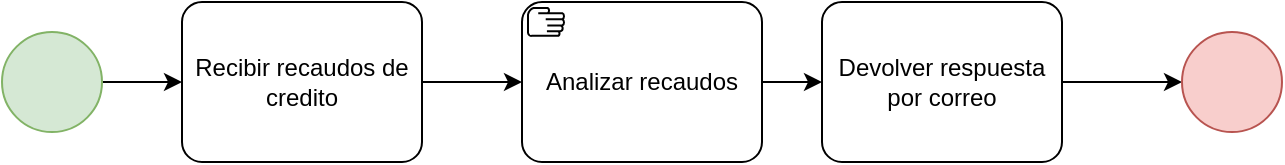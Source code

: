 <mxfile version="14.9.6" type="device"><diagram id="cFTpvui5wbKzZ0ObZmHG" name="Página-1"><mxGraphModel dx="946" dy="631" grid="1" gridSize="10" guides="1" tooltips="1" connect="1" arrows="1" fold="1" page="1" pageScale="1" pageWidth="827" pageHeight="1169" math="0" shadow="0"><root><mxCell id="0"/><mxCell id="1" parent="0"/><mxCell id="pUtozqCBttjD-g0ZZkhT-7" style="edgeStyle=orthogonalEdgeStyle;rounded=0;orthogonalLoop=1;jettySize=auto;html=1;exitX=1;exitY=0.5;exitDx=0;exitDy=0;exitPerimeter=0;" edge="1" parent="1" source="pUtozqCBttjD-g0ZZkhT-2" target="pUtozqCBttjD-g0ZZkhT-3"><mxGeometry relative="1" as="geometry"/></mxCell><mxCell id="pUtozqCBttjD-g0ZZkhT-2" value="" style="points=[[0.145,0.145,0],[0.5,0,0],[0.855,0.145,0],[1,0.5,0],[0.855,0.855,0],[0.5,1,0],[0.145,0.855,0],[0,0.5,0]];shape=mxgraph.bpmn.event;html=1;verticalLabelPosition=bottom;labelBackgroundColor=#ffffff;verticalAlign=top;align=center;perimeter=ellipsePerimeter;outlineConnect=0;aspect=fixed;outline=standard;symbol=general;fillColor=#d5e8d4;strokeColor=#82b366;" vertex="1" parent="1"><mxGeometry x="60" y="220" width="50" height="50" as="geometry"/></mxCell><mxCell id="pUtozqCBttjD-g0ZZkhT-8" style="edgeStyle=orthogonalEdgeStyle;rounded=0;orthogonalLoop=1;jettySize=auto;html=1;exitX=1;exitY=0.5;exitDx=0;exitDy=0;exitPerimeter=0;" edge="1" parent="1" source="pUtozqCBttjD-g0ZZkhT-3" target="pUtozqCBttjD-g0ZZkhT-4"><mxGeometry relative="1" as="geometry"/></mxCell><mxCell id="pUtozqCBttjD-g0ZZkhT-3" value="Recibir recaudos de credito" style="points=[[0.25,0,0],[0.5,0,0],[0.75,0,0],[1,0.25,0],[1,0.5,0],[1,0.75,0],[0.75,1,0],[0.5,1,0],[0.25,1,0],[0,0.75,0],[0,0.5,0],[0,0.25,0]];shape=mxgraph.bpmn.task;whiteSpace=wrap;rectStyle=rounded;size=10;taskMarker=abstract;" vertex="1" parent="1"><mxGeometry x="150" y="205" width="120" height="80" as="geometry"/></mxCell><mxCell id="pUtozqCBttjD-g0ZZkhT-9" style="edgeStyle=orthogonalEdgeStyle;rounded=0;orthogonalLoop=1;jettySize=auto;html=1;exitX=1;exitY=0.5;exitDx=0;exitDy=0;exitPerimeter=0;" edge="1" parent="1" source="pUtozqCBttjD-g0ZZkhT-4" target="pUtozqCBttjD-g0ZZkhT-5"><mxGeometry relative="1" as="geometry"/></mxCell><mxCell id="pUtozqCBttjD-g0ZZkhT-4" value="Analizar recaudos" style="points=[[0.25,0,0],[0.5,0,0],[0.75,0,0],[1,0.25,0],[1,0.5,0],[1,0.75,0],[0.75,1,0],[0.5,1,0],[0.25,1,0],[0,0.75,0],[0,0.5,0],[0,0.25,0]];shape=mxgraph.bpmn.task;whiteSpace=wrap;rectStyle=rounded;size=10;taskMarker=manual;" vertex="1" parent="1"><mxGeometry x="320" y="205" width="120" height="80" as="geometry"/></mxCell><mxCell id="pUtozqCBttjD-g0ZZkhT-10" style="edgeStyle=orthogonalEdgeStyle;rounded=0;orthogonalLoop=1;jettySize=auto;html=1;exitX=1;exitY=0.5;exitDx=0;exitDy=0;exitPerimeter=0;entryX=0;entryY=0.5;entryDx=0;entryDy=0;entryPerimeter=0;" edge="1" parent="1" source="pUtozqCBttjD-g0ZZkhT-5" target="pUtozqCBttjD-g0ZZkhT-6"><mxGeometry relative="1" as="geometry"/></mxCell><mxCell id="pUtozqCBttjD-g0ZZkhT-5" value="Devolver respuesta por correo" style="points=[[0.25,0,0],[0.5,0,0],[0.75,0,0],[1,0.25,0],[1,0.5,0],[1,0.75,0],[0.75,1,0],[0.5,1,0],[0.25,1,0],[0,0.75,0],[0,0.5,0],[0,0.25,0]];shape=mxgraph.bpmn.task;whiteSpace=wrap;rectStyle=rounded;size=10;taskMarker=abstract;" vertex="1" parent="1"><mxGeometry x="470" y="205" width="120" height="80" as="geometry"/></mxCell><mxCell id="pUtozqCBttjD-g0ZZkhT-6" value="" style="points=[[0.145,0.145,0],[0.5,0,0],[0.855,0.145,0],[1,0.5,0],[0.855,0.855,0],[0.5,1,0],[0.145,0.855,0],[0,0.5,0]];shape=mxgraph.bpmn.event;html=1;verticalLabelPosition=bottom;labelBackgroundColor=#ffffff;verticalAlign=top;align=center;perimeter=ellipsePerimeter;outlineConnect=0;aspect=fixed;outline=standard;symbol=general;fillColor=#f8cecc;strokeColor=#b85450;" vertex="1" parent="1"><mxGeometry x="650" y="220" width="50" height="50" as="geometry"/></mxCell></root></mxGraphModel></diagram></mxfile>